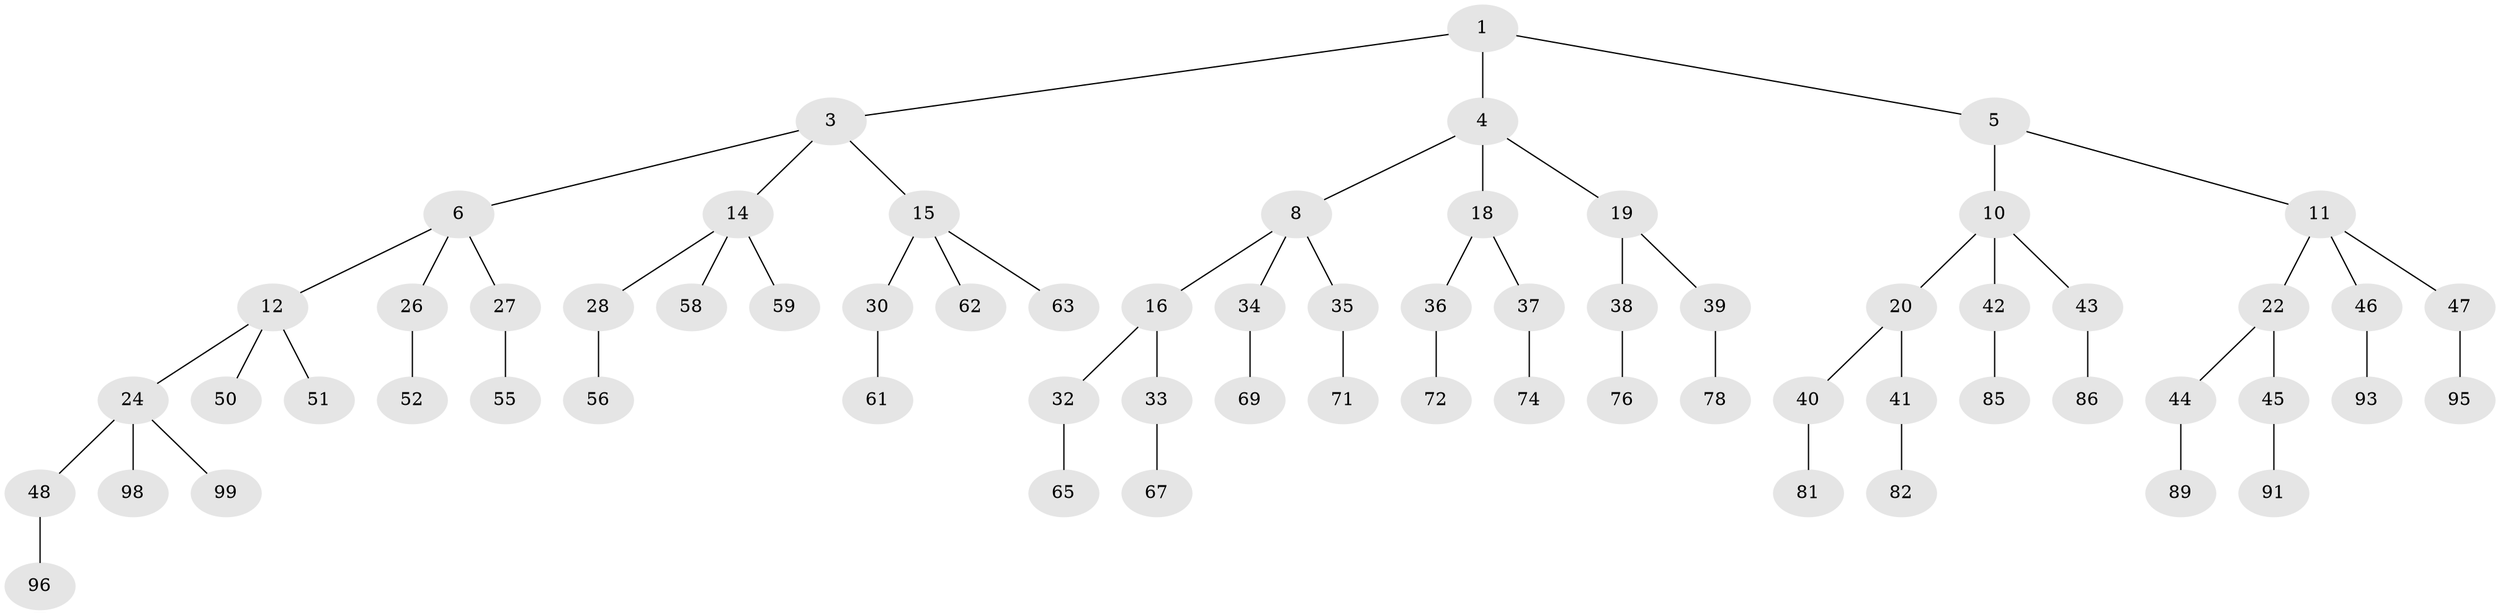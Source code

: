 // original degree distribution, {2: 0.02, 3: 0.48, 1: 0.5}
// Generated by graph-tools (version 1.1) at 2025/11/02/21/25 10:11:10]
// undirected, 67 vertices, 66 edges
graph export_dot {
graph [start="1"]
  node [color=gray90,style=filled];
  1 [super="+2"];
  3 [latent=1,super="+7"];
  4 [latent=0.5,super="+9"];
  5 [latent=0.5];
  6 [latent=0.5,super="+13"];
  8 [latent=0.333333,super="+17"];
  10 [latent=0.333333,super="+21"];
  11 [latent=0.333333,super="+23"];
  12 [latent=0.333333,super="+25"];
  14 [latent=0.333333,super="+29"];
  15 [latent=0.333333,super="+31"];
  16 [latent=0.25];
  18 [latent=0.25];
  19 [latent=0.25];
  20 [latent=0.25];
  22 [latent=0.25];
  24 [latent=0.25,super="+49"];
  26 [latent=0.25,super="+53"];
  27 [latent=0.25,super="+54"];
  28 [latent=0.25,super="+57"];
  30 [latent=0.25,super="+60"];
  32 [latent=0.2,super="+64"];
  33 [latent=0.2,super="+66"];
  34 [latent=0.2,super="+68"];
  35 [latent=0.2,super="+70"];
  36 [latent=0.2,super="+73"];
  37 [latent=0.2,super="+75"];
  38 [latent=0.2,super="+77"];
  39 [latent=0.2,super="+79"];
  40 [latent=0.2,super="+80"];
  41 [latent=0.2,super="+83"];
  42 [latent=0.2,super="+84"];
  43 [latent=0.2,super="+87"];
  44 [latent=0.2,super="+88"];
  45 [latent=0.2,super="+90"];
  46 [latent=0.2,super="+92"];
  47 [latent=0.2,super="+94"];
  48 [latent=0.2,super="+97"];
  50 [latent=0.2,super="+100"];
  51 [latent=0.2];
  52 [latent=0.2];
  55 [latent=0.2];
  56 [latent=0.2];
  58 [latent=0.2];
  59 [latent=0.2];
  61 [latent=0.2];
  62 [latent=0.2];
  63 [latent=0.2];
  65 [latent=0.166667];
  67 [latent=0.166667];
  69 [latent=0.166667];
  71 [latent=0.166667];
  72 [latent=0.166667];
  74 [latent=0.166667];
  76 [latent=0.166667];
  78 [latent=0.166667];
  81 [latent=0.166667];
  82 [latent=0.166667];
  85 [latent=0.166667];
  86 [latent=0.166667];
  89 [latent=0.166667];
  91 [latent=0.166667];
  93 [latent=0.166667];
  95 [latent=0.166667];
  96 [latent=0.166667];
  98 [latent=0.166667];
  99 [latent=0.166667];
  1 -- 3;
  1 -- 4;
  1 -- 5;
  3 -- 6;
  3 -- 14;
  3 -- 15;
  4 -- 8;
  4 -- 18;
  4 -- 19;
  5 -- 10;
  5 -- 11;
  6 -- 12;
  6 -- 26;
  6 -- 27;
  8 -- 16;
  8 -- 34;
  8 -- 35;
  10 -- 20;
  10 -- 43;
  10 -- 42;
  11 -- 22;
  11 -- 46;
  11 -- 47;
  12 -- 24;
  12 -- 50;
  12 -- 51;
  14 -- 28;
  14 -- 58;
  14 -- 59;
  15 -- 30;
  15 -- 63;
  15 -- 62;
  16 -- 32;
  16 -- 33;
  18 -- 36;
  18 -- 37;
  19 -- 38;
  19 -- 39;
  20 -- 40;
  20 -- 41;
  22 -- 44;
  22 -- 45;
  24 -- 48;
  24 -- 98;
  24 -- 99;
  26 -- 52;
  27 -- 55;
  28 -- 56;
  30 -- 61;
  32 -- 65;
  33 -- 67;
  34 -- 69;
  35 -- 71;
  36 -- 72;
  37 -- 74;
  38 -- 76;
  39 -- 78;
  40 -- 81;
  41 -- 82;
  42 -- 85;
  43 -- 86;
  44 -- 89;
  45 -- 91;
  46 -- 93;
  47 -- 95;
  48 -- 96;
}
